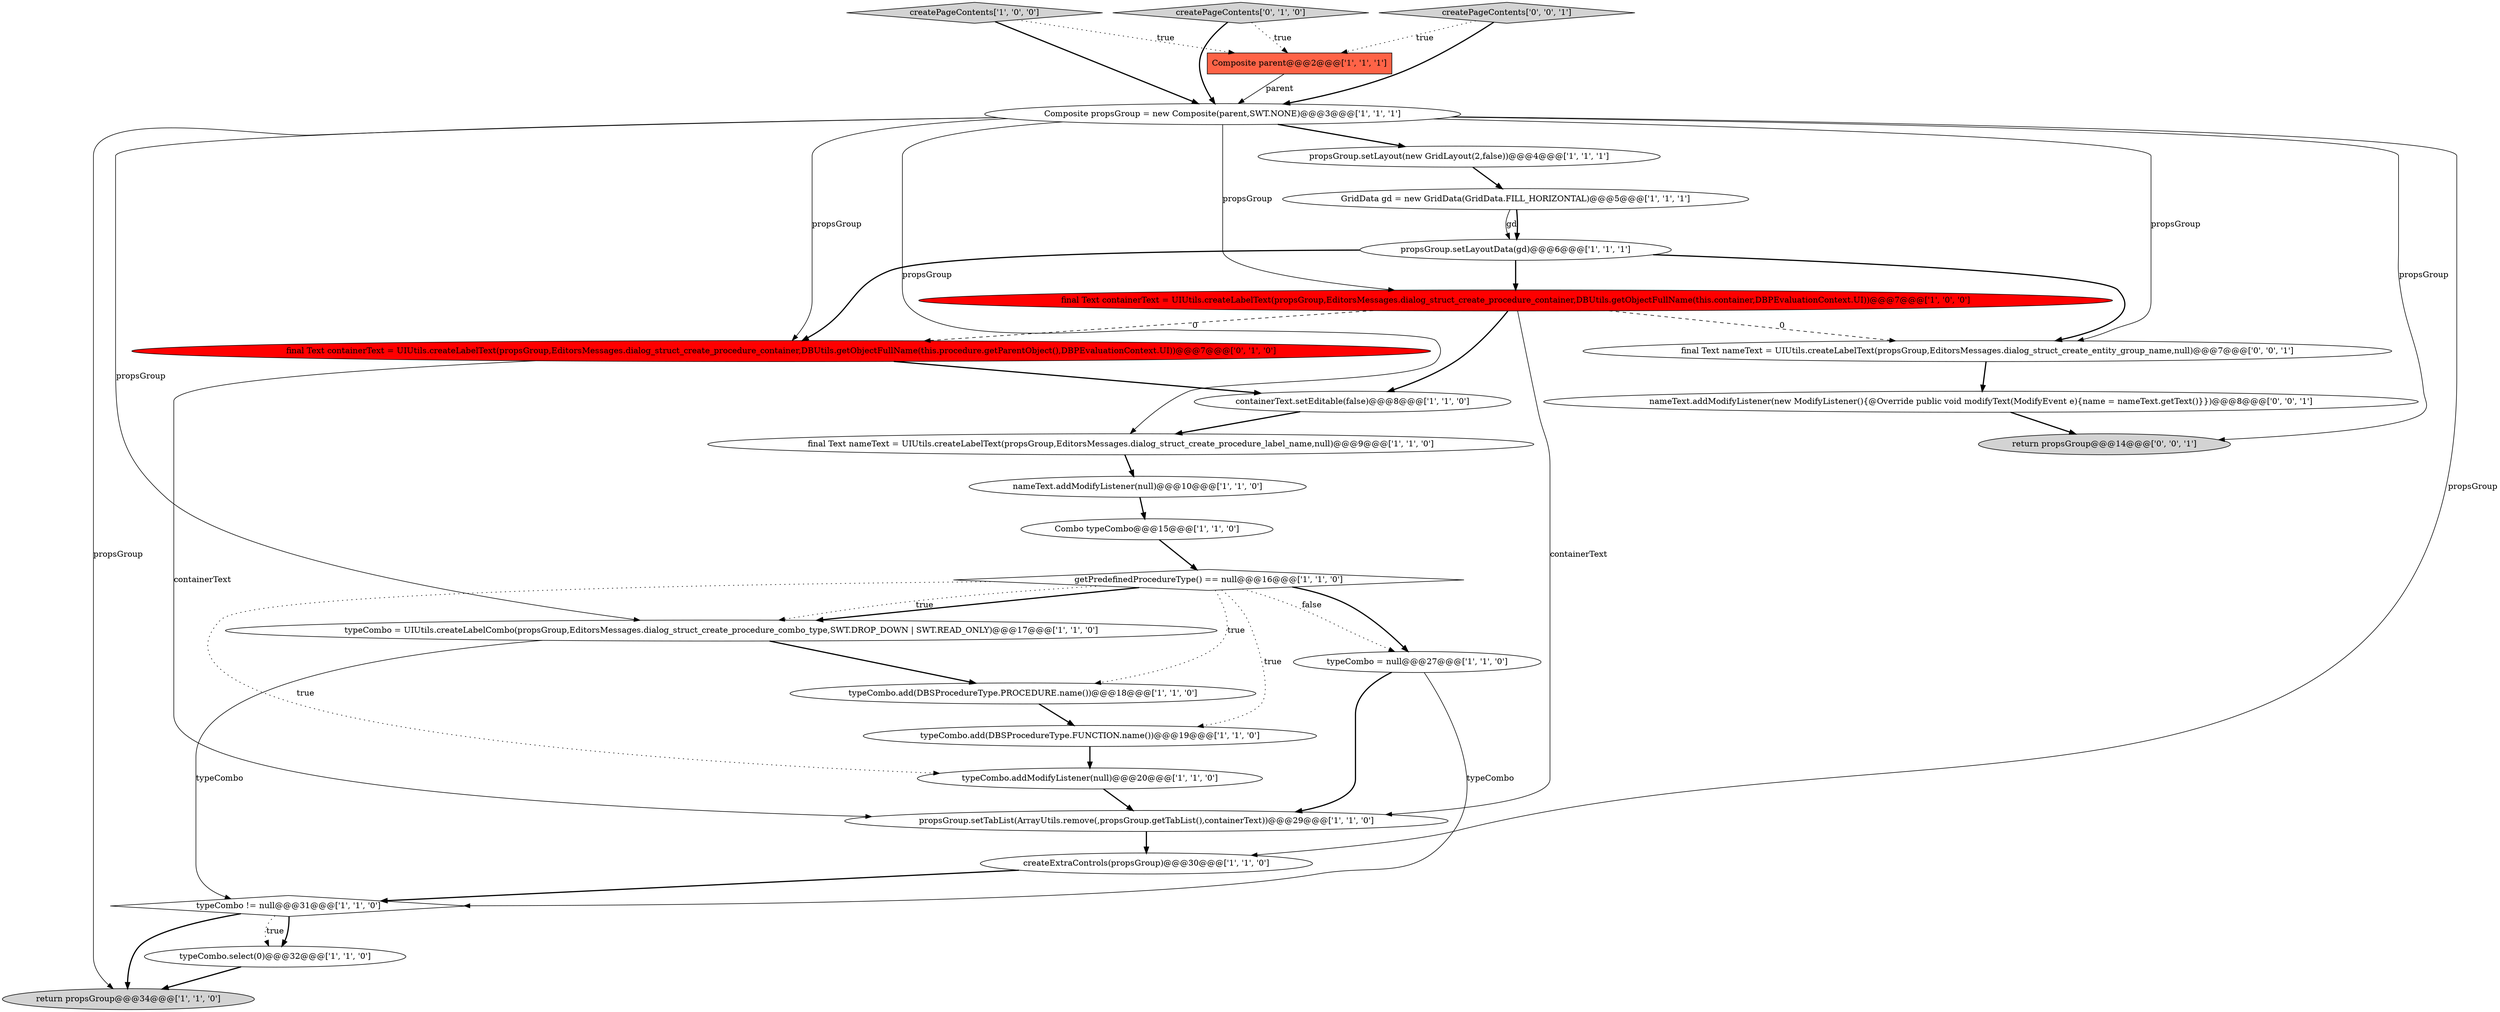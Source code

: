 digraph {
9 [style = filled, label = "getPredefinedProcedureType() == null@@@16@@@['1', '1', '0']", fillcolor = white, shape = diamond image = "AAA0AAABBB1BBB"];
14 [style = filled, label = "typeCombo.addModifyListener(null)@@@20@@@['1', '1', '0']", fillcolor = white, shape = ellipse image = "AAA0AAABBB1BBB"];
7 [style = filled, label = "Composite propsGroup = new Composite(parent,SWT.NONE)@@@3@@@['1', '1', '1']", fillcolor = white, shape = ellipse image = "AAA0AAABBB1BBB"];
19 [style = filled, label = "createPageContents['1', '0', '0']", fillcolor = lightgray, shape = diamond image = "AAA0AAABBB1BBB"];
24 [style = filled, label = "return propsGroup@@@14@@@['0', '0', '1']", fillcolor = lightgray, shape = ellipse image = "AAA0AAABBB3BBB"];
18 [style = filled, label = "final Text containerText = UIUtils.createLabelText(propsGroup,EditorsMessages.dialog_struct_create_procedure_container,DBUtils.getObjectFullName(this.container,DBPEvaluationContext.UI))@@@7@@@['1', '0', '0']", fillcolor = red, shape = ellipse image = "AAA1AAABBB1BBB"];
21 [style = filled, label = "typeCombo.select(0)@@@32@@@['1', '1', '0']", fillcolor = white, shape = ellipse image = "AAA0AAABBB1BBB"];
22 [style = filled, label = "createPageContents['0', '1', '0']", fillcolor = lightgray, shape = diamond image = "AAA0AAABBB2BBB"];
11 [style = filled, label = "containerText.setEditable(false)@@@8@@@['1', '1', '0']", fillcolor = white, shape = ellipse image = "AAA0AAABBB1BBB"];
16 [style = filled, label = "Combo typeCombo@@@15@@@['1', '1', '0']", fillcolor = white, shape = ellipse image = "AAA0AAABBB1BBB"];
6 [style = filled, label = "Composite parent@@@2@@@['1', '1', '1']", fillcolor = tomato, shape = box image = "AAA0AAABBB1BBB"];
10 [style = filled, label = "nameText.addModifyListener(null)@@@10@@@['1', '1', '0']", fillcolor = white, shape = ellipse image = "AAA0AAABBB1BBB"];
12 [style = filled, label = "propsGroup.setTabList(ArrayUtils.remove(,propsGroup.getTabList(),containerText))@@@29@@@['1', '1', '0']", fillcolor = white, shape = ellipse image = "AAA0AAABBB1BBB"];
4 [style = filled, label = "return propsGroup@@@34@@@['1', '1', '0']", fillcolor = lightgray, shape = ellipse image = "AAA0AAABBB1BBB"];
8 [style = filled, label = "typeCombo = null@@@27@@@['1', '1', '0']", fillcolor = white, shape = ellipse image = "AAA0AAABBB1BBB"];
5 [style = filled, label = "typeCombo = UIUtils.createLabelCombo(propsGroup,EditorsMessages.dialog_struct_create_procedure_combo_type,SWT.DROP_DOWN | SWT.READ_ONLY)@@@17@@@['1', '1', '0']", fillcolor = white, shape = ellipse image = "AAA0AAABBB1BBB"];
2 [style = filled, label = "typeCombo.add(DBSProcedureType.PROCEDURE.name())@@@18@@@['1', '1', '0']", fillcolor = white, shape = ellipse image = "AAA0AAABBB1BBB"];
25 [style = filled, label = "nameText.addModifyListener(new ModifyListener(){@Override public void modifyText(ModifyEvent e){name = nameText.getText()}})@@@8@@@['0', '0', '1']", fillcolor = white, shape = ellipse image = "AAA0AAABBB3BBB"];
1 [style = filled, label = "final Text nameText = UIUtils.createLabelText(propsGroup,EditorsMessages.dialog_struct_create_procedure_label_name,null)@@@9@@@['1', '1', '0']", fillcolor = white, shape = ellipse image = "AAA0AAABBB1BBB"];
3 [style = filled, label = "propsGroup.setLayoutData(gd)@@@6@@@['1', '1', '1']", fillcolor = white, shape = ellipse image = "AAA0AAABBB1BBB"];
0 [style = filled, label = "createExtraControls(propsGroup)@@@30@@@['1', '1', '0']", fillcolor = white, shape = ellipse image = "AAA0AAABBB1BBB"];
17 [style = filled, label = "GridData gd = new GridData(GridData.FILL_HORIZONTAL)@@@5@@@['1', '1', '1']", fillcolor = white, shape = ellipse image = "AAA0AAABBB1BBB"];
27 [style = filled, label = "final Text nameText = UIUtils.createLabelText(propsGroup,EditorsMessages.dialog_struct_create_entity_group_name,null)@@@7@@@['0', '0', '1']", fillcolor = white, shape = ellipse image = "AAA0AAABBB3BBB"];
20 [style = filled, label = "propsGroup.setLayout(new GridLayout(2,false))@@@4@@@['1', '1', '1']", fillcolor = white, shape = ellipse image = "AAA0AAABBB1BBB"];
15 [style = filled, label = "typeCombo != null@@@31@@@['1', '1', '0']", fillcolor = white, shape = diamond image = "AAA0AAABBB1BBB"];
23 [style = filled, label = "final Text containerText = UIUtils.createLabelText(propsGroup,EditorsMessages.dialog_struct_create_procedure_container,DBUtils.getObjectFullName(this.procedure.getParentObject(),DBPEvaluationContext.UI))@@@7@@@['0', '1', '0']", fillcolor = red, shape = ellipse image = "AAA1AAABBB2BBB"];
26 [style = filled, label = "createPageContents['0', '0', '1']", fillcolor = lightgray, shape = diamond image = "AAA0AAABBB3BBB"];
13 [style = filled, label = "typeCombo.add(DBSProcedureType.FUNCTION.name())@@@19@@@['1', '1', '0']", fillcolor = white, shape = ellipse image = "AAA0AAABBB1BBB"];
23->12 [style = solid, label="containerText"];
6->7 [style = solid, label="parent"];
7->24 [style = solid, label="propsGroup"];
20->17 [style = bold, label=""];
26->7 [style = bold, label=""];
5->15 [style = solid, label="typeCombo"];
11->1 [style = bold, label=""];
15->21 [style = bold, label=""];
18->27 [style = dashed, label="0"];
18->11 [style = bold, label=""];
7->27 [style = solid, label="propsGroup"];
7->23 [style = solid, label="propsGroup"];
18->12 [style = solid, label="containerText"];
7->20 [style = bold, label=""];
15->21 [style = dotted, label="true"];
7->1 [style = solid, label="propsGroup"];
9->8 [style = bold, label=""];
22->6 [style = dotted, label="true"];
12->0 [style = bold, label=""];
22->7 [style = bold, label=""];
0->15 [style = bold, label=""];
9->14 [style = dotted, label="true"];
3->27 [style = bold, label=""];
2->13 [style = bold, label=""];
3->18 [style = bold, label=""];
9->8 [style = dotted, label="false"];
17->3 [style = solid, label="gd"];
7->0 [style = solid, label="propsGroup"];
25->24 [style = bold, label=""];
5->2 [style = bold, label=""];
3->23 [style = bold, label=""];
10->16 [style = bold, label=""];
7->4 [style = solid, label="propsGroup"];
18->23 [style = dashed, label="0"];
9->2 [style = dotted, label="true"];
14->12 [style = bold, label=""];
9->13 [style = dotted, label="true"];
15->4 [style = bold, label=""];
17->3 [style = bold, label=""];
9->5 [style = bold, label=""];
7->18 [style = solid, label="propsGroup"];
8->12 [style = bold, label=""];
26->6 [style = dotted, label="true"];
19->6 [style = dotted, label="true"];
23->11 [style = bold, label=""];
1->10 [style = bold, label=""];
13->14 [style = bold, label=""];
7->5 [style = solid, label="propsGroup"];
19->7 [style = bold, label=""];
16->9 [style = bold, label=""];
27->25 [style = bold, label=""];
8->15 [style = solid, label="typeCombo"];
21->4 [style = bold, label=""];
9->5 [style = dotted, label="true"];
}
